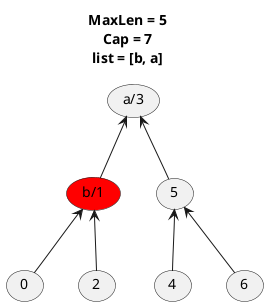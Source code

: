 @startuml

title
  MaxLen = 5
  Cap = 7
  list = [b, a]
end title

(0) as o0
(b/1) as o1 #red
(2) as o2
(a/3) as o3
(4) as o4
(5) as o5
(6) as o6

o5 -up-> o3
o4 -up-> o5
o6 -up-> o5

o1 -up-> o3
o0 -up-> o1
o2 -up-> o1


@enduml
